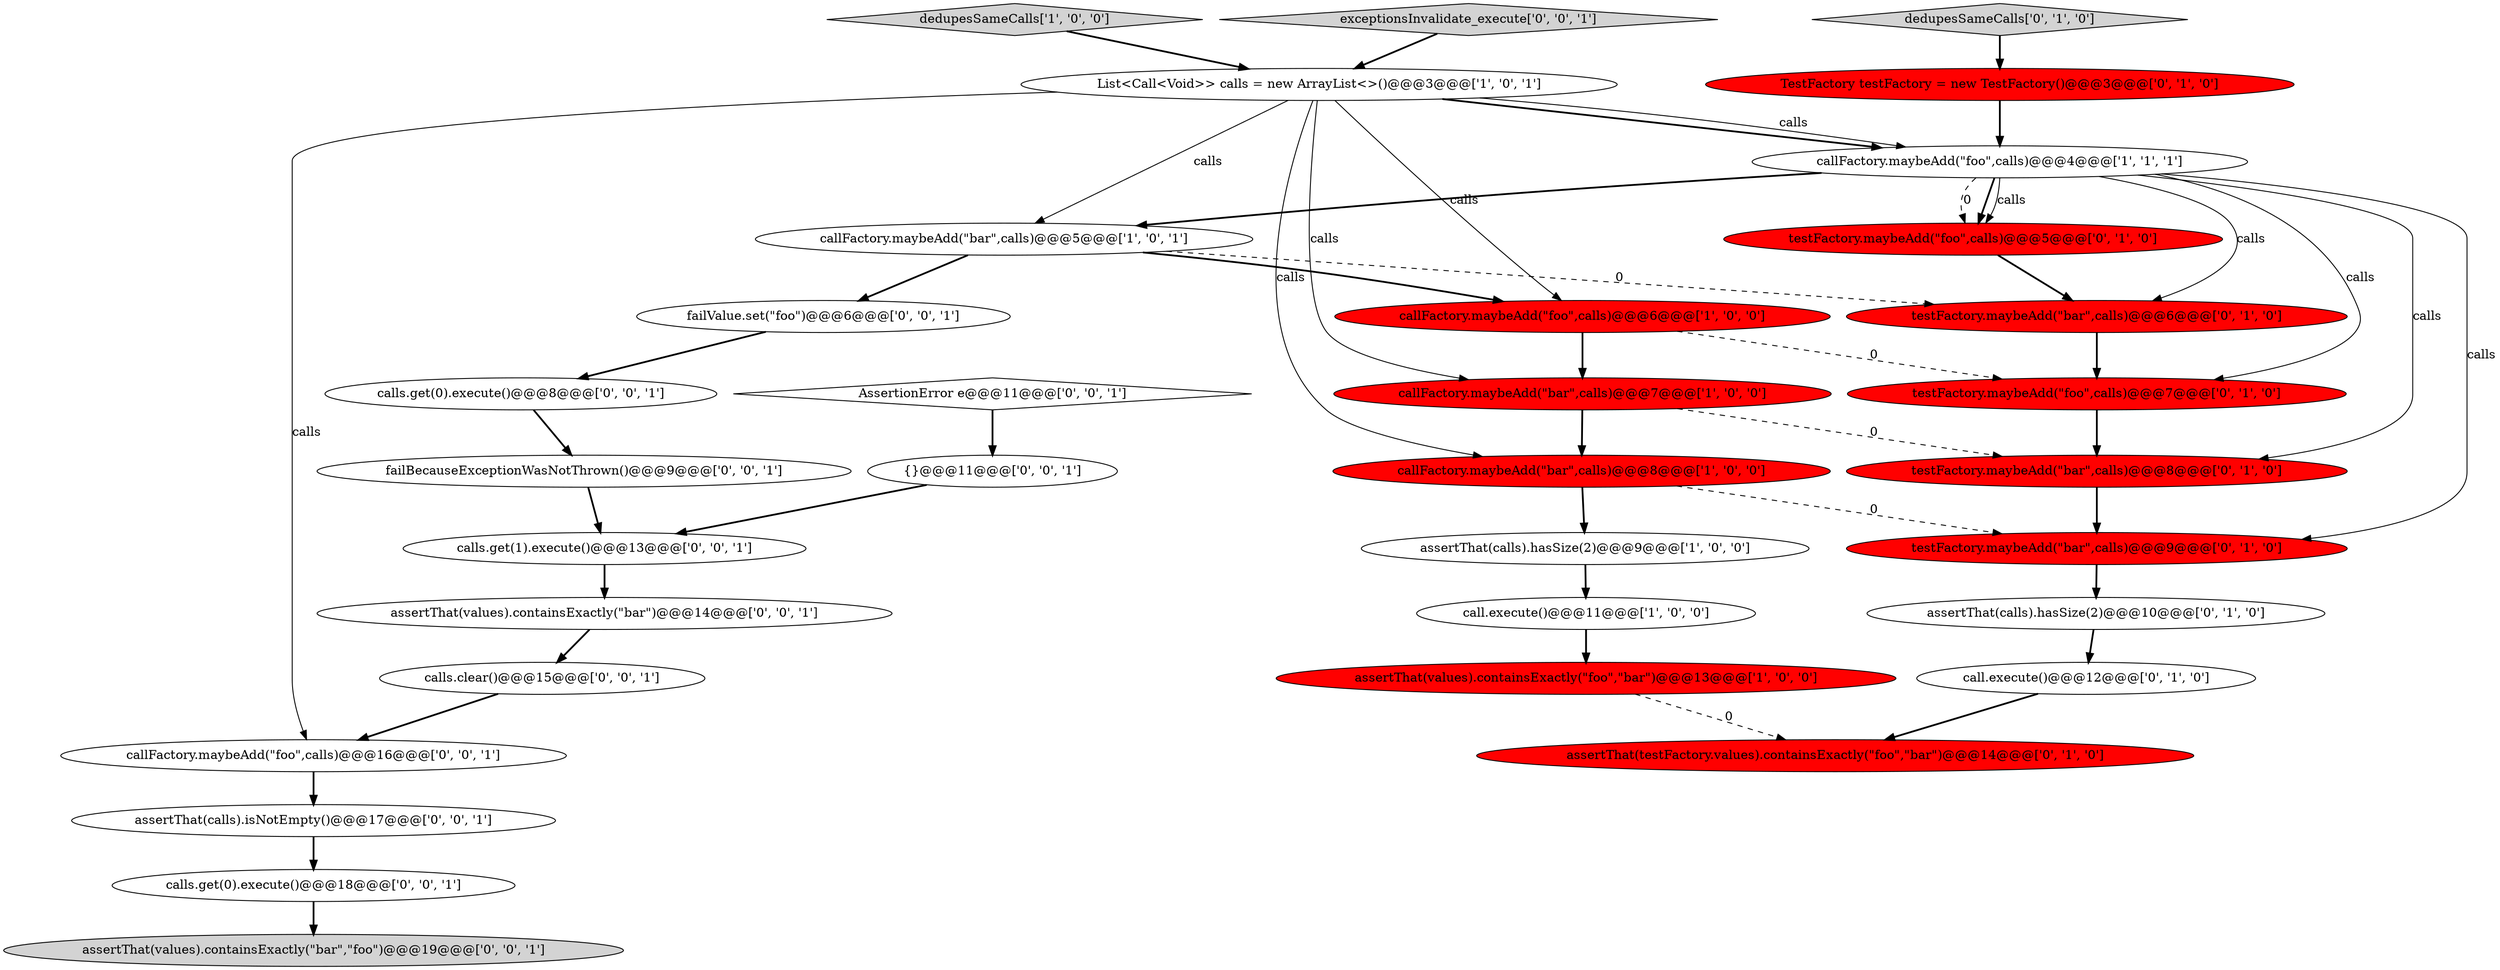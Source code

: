 digraph {
6 [style = filled, label = "dedupesSameCalls['1', '0', '0']", fillcolor = lightgray, shape = diamond image = "AAA0AAABBB1BBB"];
21 [style = filled, label = "callFactory.maybeAdd(\"foo\",calls)@@@16@@@['0', '0', '1']", fillcolor = white, shape = ellipse image = "AAA0AAABBB3BBB"];
3 [style = filled, label = "call.execute()@@@11@@@['1', '0', '0']", fillcolor = white, shape = ellipse image = "AAA0AAABBB1BBB"];
8 [style = filled, label = "assertThat(calls).hasSize(2)@@@9@@@['1', '0', '0']", fillcolor = white, shape = ellipse image = "AAA0AAABBB1BBB"];
23 [style = filled, label = "AssertionError e@@@11@@@['0', '0', '1']", fillcolor = white, shape = diamond image = "AAA0AAABBB3BBB"];
11 [style = filled, label = "assertThat(testFactory.values).containsExactly(\"foo\",\"bar\")@@@14@@@['0', '1', '0']", fillcolor = red, shape = ellipse image = "AAA1AAABBB2BBB"];
19 [style = filled, label = "testFactory.maybeAdd(\"foo\",calls)@@@5@@@['0', '1', '0']", fillcolor = red, shape = ellipse image = "AAA1AAABBB2BBB"];
27 [style = filled, label = "calls.get(1).execute()@@@13@@@['0', '0', '1']", fillcolor = white, shape = ellipse image = "AAA0AAABBB3BBB"];
25 [style = filled, label = "assertThat(values).containsExactly(\"bar\",\"foo\")@@@19@@@['0', '0', '1']", fillcolor = lightgray, shape = ellipse image = "AAA0AAABBB3BBB"];
7 [style = filled, label = "List<Call<Void>> calls = new ArrayList<>()@@@3@@@['1', '0', '1']", fillcolor = white, shape = ellipse image = "AAA0AAABBB1BBB"];
5 [style = filled, label = "assertThat(values).containsExactly(\"foo\",\"bar\")@@@13@@@['1', '0', '0']", fillcolor = red, shape = ellipse image = "AAA1AAABBB1BBB"];
0 [style = filled, label = "callFactory.maybeAdd(\"bar\",calls)@@@5@@@['1', '0', '1']", fillcolor = white, shape = ellipse image = "AAA0AAABBB1BBB"];
28 [style = filled, label = "failBecauseExceptionWasNotThrown()@@@9@@@['0', '0', '1']", fillcolor = white, shape = ellipse image = "AAA0AAABBB3BBB"];
17 [style = filled, label = "testFactory.maybeAdd(\"bar\",calls)@@@6@@@['0', '1', '0']", fillcolor = red, shape = ellipse image = "AAA1AAABBB2BBB"];
12 [style = filled, label = "testFactory.maybeAdd(\"bar\",calls)@@@8@@@['0', '1', '0']", fillcolor = red, shape = ellipse image = "AAA1AAABBB2BBB"];
31 [style = filled, label = "assertThat(calls).isNotEmpty()@@@17@@@['0', '0', '1']", fillcolor = white, shape = ellipse image = "AAA0AAABBB3BBB"];
2 [style = filled, label = "callFactory.maybeAdd(\"foo\",calls)@@@6@@@['1', '0', '0']", fillcolor = red, shape = ellipse image = "AAA1AAABBB1BBB"];
18 [style = filled, label = "testFactory.maybeAdd(\"bar\",calls)@@@9@@@['0', '1', '0']", fillcolor = red, shape = ellipse image = "AAA1AAABBB2BBB"];
29 [style = filled, label = "calls.clear()@@@15@@@['0', '0', '1']", fillcolor = white, shape = ellipse image = "AAA0AAABBB3BBB"];
15 [style = filled, label = "testFactory.maybeAdd(\"foo\",calls)@@@7@@@['0', '1', '0']", fillcolor = red, shape = ellipse image = "AAA1AAABBB2BBB"];
13 [style = filled, label = "dedupesSameCalls['0', '1', '0']", fillcolor = lightgray, shape = diamond image = "AAA0AAABBB2BBB"];
1 [style = filled, label = "callFactory.maybeAdd(\"bar\",calls)@@@8@@@['1', '0', '0']", fillcolor = red, shape = ellipse image = "AAA1AAABBB1BBB"];
20 [style = filled, label = "calls.get(0).execute()@@@8@@@['0', '0', '1']", fillcolor = white, shape = ellipse image = "AAA0AAABBB3BBB"];
32 [style = filled, label = "calls.get(0).execute()@@@18@@@['0', '0', '1']", fillcolor = white, shape = ellipse image = "AAA0AAABBB3BBB"];
22 [style = filled, label = "exceptionsInvalidate_execute['0', '0', '1']", fillcolor = lightgray, shape = diamond image = "AAA0AAABBB3BBB"];
30 [style = filled, label = "assertThat(values).containsExactly(\"bar\")@@@14@@@['0', '0', '1']", fillcolor = white, shape = ellipse image = "AAA0AAABBB3BBB"];
24 [style = filled, label = "{}@@@11@@@['0', '0', '1']", fillcolor = white, shape = ellipse image = "AAA0AAABBB3BBB"];
4 [style = filled, label = "callFactory.maybeAdd(\"bar\",calls)@@@7@@@['1', '0', '0']", fillcolor = red, shape = ellipse image = "AAA1AAABBB1BBB"];
14 [style = filled, label = "TestFactory testFactory = new TestFactory()@@@3@@@['0', '1', '0']", fillcolor = red, shape = ellipse image = "AAA1AAABBB2BBB"];
9 [style = filled, label = "callFactory.maybeAdd(\"foo\",calls)@@@4@@@['1', '1', '1']", fillcolor = white, shape = ellipse image = "AAA0AAABBB1BBB"];
26 [style = filled, label = "failValue.set(\"foo\")@@@6@@@['0', '0', '1']", fillcolor = white, shape = ellipse image = "AAA0AAABBB3BBB"];
16 [style = filled, label = "assertThat(calls).hasSize(2)@@@10@@@['0', '1', '0']", fillcolor = white, shape = ellipse image = "AAA0AAABBB2BBB"];
10 [style = filled, label = "call.execute()@@@12@@@['0', '1', '0']", fillcolor = white, shape = ellipse image = "AAA0AAABBB2BBB"];
7->2 [style = solid, label="calls"];
1->8 [style = bold, label=""];
0->26 [style = bold, label=""];
9->0 [style = bold, label=""];
16->10 [style = bold, label=""];
31->32 [style = bold, label=""];
9->12 [style = solid, label="calls"];
9->17 [style = solid, label="calls"];
0->2 [style = bold, label=""];
8->3 [style = bold, label=""];
20->28 [style = bold, label=""];
27->30 [style = bold, label=""];
7->0 [style = solid, label="calls"];
1->18 [style = dashed, label="0"];
19->17 [style = bold, label=""];
7->4 [style = solid, label="calls"];
2->4 [style = bold, label=""];
0->17 [style = dashed, label="0"];
30->29 [style = bold, label=""];
29->21 [style = bold, label=""];
22->7 [style = bold, label=""];
4->12 [style = dashed, label="0"];
2->15 [style = dashed, label="0"];
9->19 [style = dashed, label="0"];
7->9 [style = bold, label=""];
7->21 [style = solid, label="calls"];
3->5 [style = bold, label=""];
23->24 [style = bold, label=""];
21->31 [style = bold, label=""];
7->9 [style = solid, label="calls"];
5->11 [style = dashed, label="0"];
7->1 [style = solid, label="calls"];
9->15 [style = solid, label="calls"];
32->25 [style = bold, label=""];
12->18 [style = bold, label=""];
17->15 [style = bold, label=""];
9->19 [style = bold, label=""];
14->9 [style = bold, label=""];
4->1 [style = bold, label=""];
15->12 [style = bold, label=""];
28->27 [style = bold, label=""];
9->18 [style = solid, label="calls"];
6->7 [style = bold, label=""];
9->19 [style = solid, label="calls"];
13->14 [style = bold, label=""];
24->27 [style = bold, label=""];
26->20 [style = bold, label=""];
10->11 [style = bold, label=""];
18->16 [style = bold, label=""];
}
